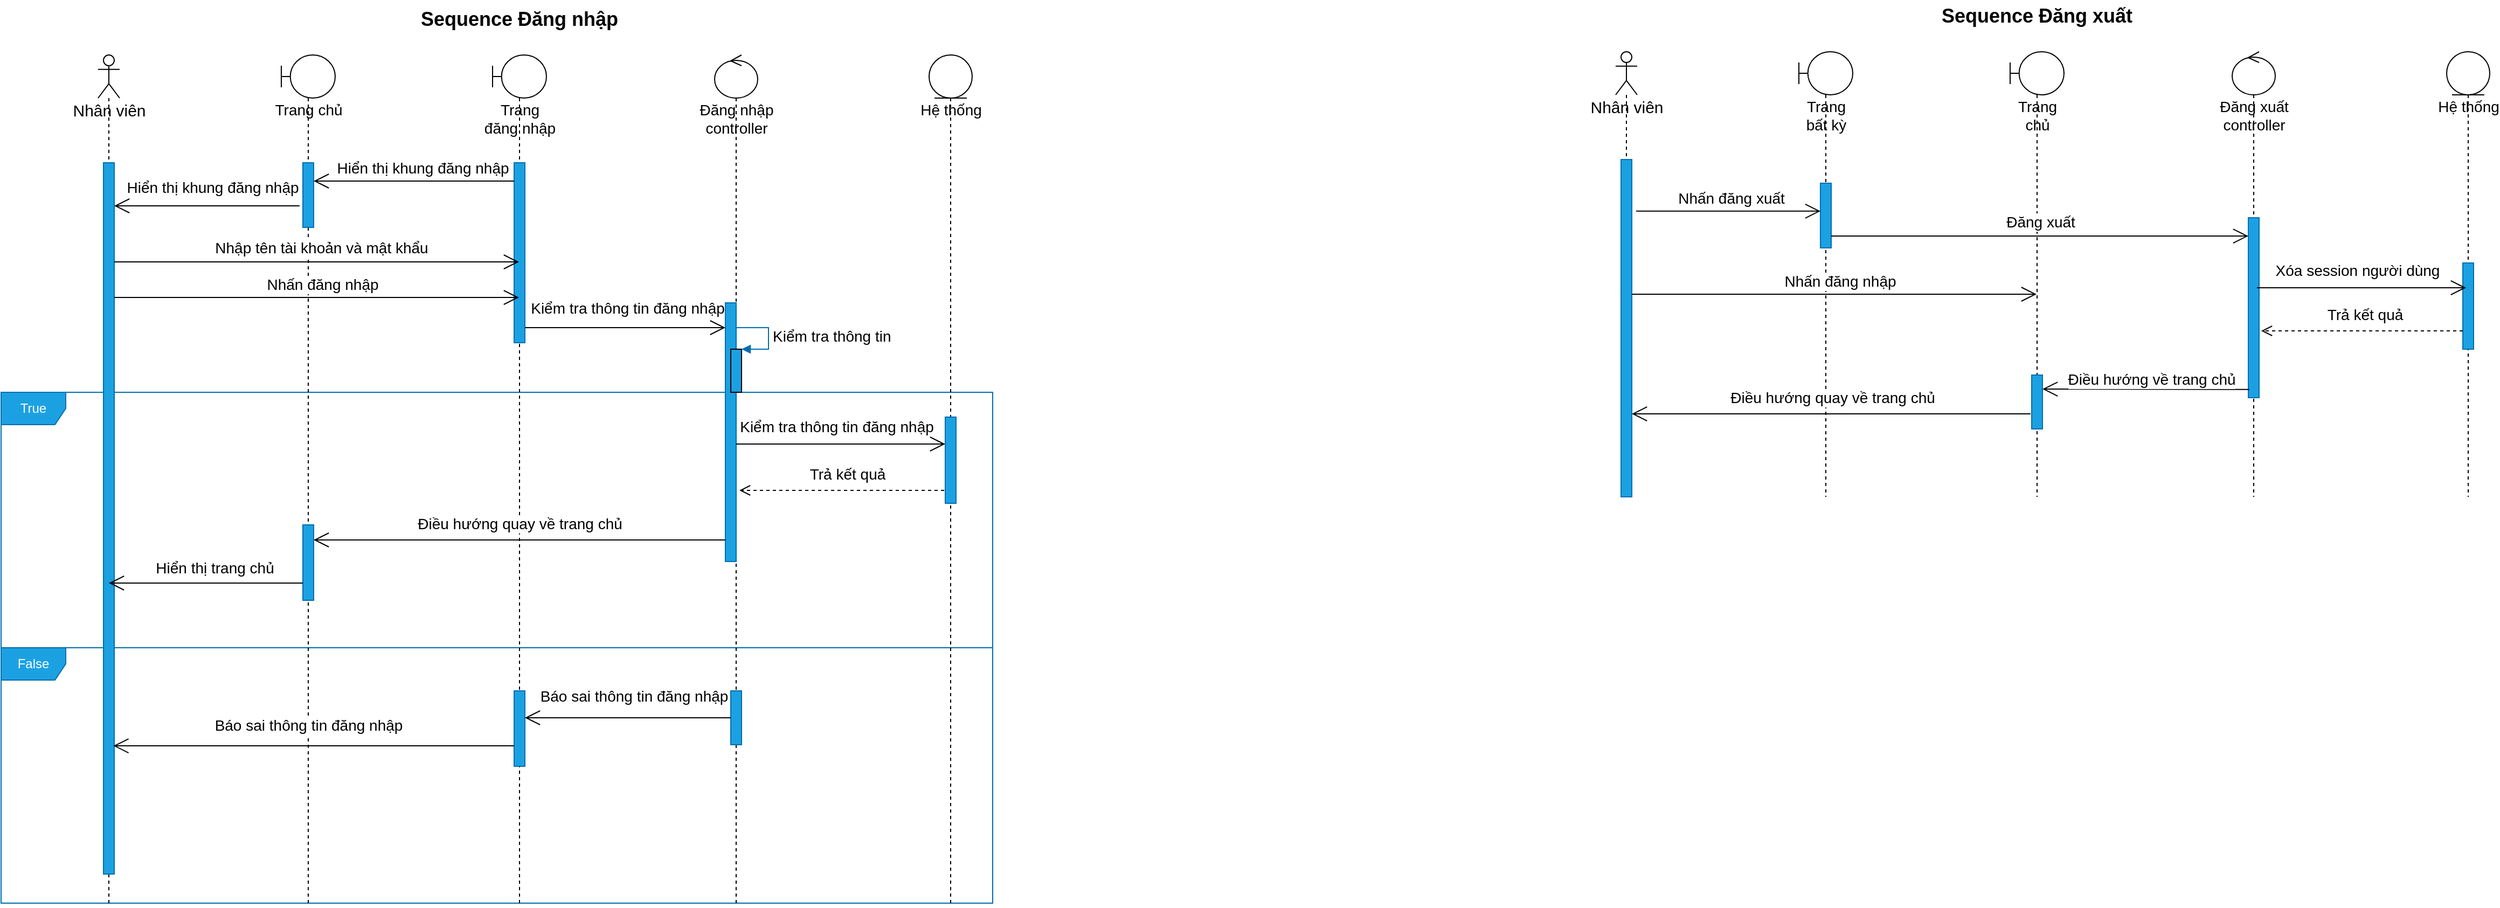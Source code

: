 <mxfile version="14.1.9" type="github"><diagram id="Hn3eFLkJSdwTzUR2K6mD" name="Page-1"><mxGraphModel dx="1022" dy="838" grid="0" gridSize="10" guides="1" tooltips="1" connect="1" arrows="1" fold="1" page="0" pageScale="1" pageWidth="827" pageHeight="1169" math="0" shadow="0"><root><mxCell id="0"/><mxCell id="1" parent="0"/><mxCell id="Cwda1IDeNjvF-CxA3AEY-31" value="False" style="shape=umlFrame;whiteSpace=wrap;html=1;strokeColor=#006EAF;fillColor=#1ba1e2;fontColor=#ffffff;" vertex="1" parent="1"><mxGeometry x="470" y="910" width="920" height="237" as="geometry"/></mxCell><mxCell id="Cwda1IDeNjvF-CxA3AEY-1" value="True" style="shape=umlFrame;whiteSpace=wrap;html=1;strokeColor=#006EAF;fillColor=#1ba1e2;fontColor=#ffffff;" vertex="1" parent="1"><mxGeometry x="470" y="673" width="920" height="237" as="geometry"/></mxCell><mxCell id="Cwda1IDeNjvF-CxA3AEY-2" value="Nhân viên" style="shape=umlLifeline;participant=umlActor;perimeter=lifelinePerimeter;html=1;container=1;collapsible=0;recursiveResize=0;verticalAlign=top;spacingTop=36;outlineConnect=0;fontSize=15;" vertex="1" parent="1"><mxGeometry x="560" y="360" width="20" height="790" as="geometry"/></mxCell><mxCell id="Cwda1IDeNjvF-CxA3AEY-3" value="" style="html=1;points=[];perimeter=orthogonalPerimeter;fillColor=#1ba1e2;strokeColor=#006EAF;fontColor=#ffffff;" vertex="1" parent="1"><mxGeometry x="565" y="460" width="10" height="660" as="geometry"/></mxCell><mxCell id="Cwda1IDeNjvF-CxA3AEY-4" value="Trang chủ" style="shape=umlLifeline;participant=umlBoundary;perimeter=lifelinePerimeter;html=1;container=1;collapsible=0;recursiveResize=0;verticalAlign=top;spacingTop=36;outlineConnect=0;fontSize=14;" vertex="1" parent="1"><mxGeometry x="730" y="360" width="50" height="790" as="geometry"/></mxCell><mxCell id="Cwda1IDeNjvF-CxA3AEY-5" value="" style="html=1;points=[];perimeter=orthogonalPerimeter;fillColor=#1ba1e2;strokeColor=#006EAF;fontColor=#ffffff;" vertex="1" parent="Cwda1IDeNjvF-CxA3AEY-4"><mxGeometry x="20" y="436" width="10" height="70" as="geometry"/></mxCell><mxCell id="Cwda1IDeNjvF-CxA3AEY-6" value="" style="html=1;points=[];perimeter=orthogonalPerimeter;fillColor=#1ba1e2;strokeColor=#006EAF;fontColor=#ffffff;" vertex="1" parent="1"><mxGeometry x="750" y="460" width="10" height="60" as="geometry"/></mxCell><mxCell id="Cwda1IDeNjvF-CxA3AEY-7" value="Trang &lt;br style=&quot;font-size: 14px;&quot;&gt;đăng nhập" style="shape=umlLifeline;participant=umlBoundary;perimeter=lifelinePerimeter;html=1;container=1;collapsible=0;recursiveResize=0;verticalAlign=top;spacingTop=36;outlineConnect=0;fontSize=14;" vertex="1" parent="1"><mxGeometry x="926" y="360" width="50" height="790" as="geometry"/></mxCell><mxCell id="Cwda1IDeNjvF-CxA3AEY-37" value="" style="html=1;points=[];perimeter=orthogonalPerimeter;fillColor=#1ba1e2;strokeColor=#006EAF;fontColor=#ffffff;" vertex="1" parent="Cwda1IDeNjvF-CxA3AEY-7"><mxGeometry x="20" y="590" width="10" height="70" as="geometry"/></mxCell><mxCell id="Cwda1IDeNjvF-CxA3AEY-8" value="" style="html=1;points=[];perimeter=orthogonalPerimeter;fillColor=#1ba1e2;strokeColor=#006EAF;fontColor=#ffffff;" vertex="1" parent="1"><mxGeometry x="946" y="460" width="10" height="167" as="geometry"/></mxCell><mxCell id="Cwda1IDeNjvF-CxA3AEY-9" value="Đăng nhập &lt;br style=&quot;font-size: 14px;&quot;&gt;controller" style="shape=umlLifeline;participant=umlControl;perimeter=lifelinePerimeter;html=1;container=1;collapsible=0;recursiveResize=0;verticalAlign=top;spacingTop=36;outlineConnect=0;fontSize=14;" vertex="1" parent="1"><mxGeometry x="1132" y="360" width="40" height="790" as="geometry"/></mxCell><mxCell id="Cwda1IDeNjvF-CxA3AEY-10" value="Trả kết quả" style="html=1;verticalAlign=bottom;endArrow=open;dashed=1;endSize=8;fontSize=14;" edge="1" parent="Cwda1IDeNjvF-CxA3AEY-9"><mxGeometry x="-0.02" y="-4" relative="1" as="geometry"><mxPoint x="219" y="404" as="sourcePoint"/><mxPoint x="23" y="404" as="targetPoint"/><mxPoint as="offset"/></mxGeometry></mxCell><mxCell id="Cwda1IDeNjvF-CxA3AEY-36" value="" style="html=1;points=[];perimeter=orthogonalPerimeter;fillColor=#1ba1e2;strokeColor=#006EAF;fontColor=#ffffff;" vertex="1" parent="Cwda1IDeNjvF-CxA3AEY-9"><mxGeometry x="15" y="590" width="10" height="50" as="geometry"/></mxCell><mxCell id="Cwda1IDeNjvF-CxA3AEY-11" value="" style="html=1;points=[];perimeter=orthogonalPerimeter;fillColor=#1ba1e2;strokeColor=#006EAF;fontColor=#ffffff;" vertex="1" parent="1"><mxGeometry x="1142" y="590" width="10" height="240" as="geometry"/></mxCell><mxCell id="Cwda1IDeNjvF-CxA3AEY-12" value="Hệ thống" style="shape=umlLifeline;participant=umlEntity;perimeter=lifelinePerimeter;html=1;container=1;collapsible=0;recursiveResize=0;verticalAlign=top;spacingTop=36;outlineConnect=0;fontSize=14;" vertex="1" parent="1"><mxGeometry x="1331" y="360" width="40" height="790" as="geometry"/></mxCell><mxCell id="Cwda1IDeNjvF-CxA3AEY-13" value="" style="html=1;points=[];perimeter=orthogonalPerimeter;fillColor=#1ba1e2;strokeColor=#006EAF;fontColor=#ffffff;" vertex="1" parent="Cwda1IDeNjvF-CxA3AEY-12"><mxGeometry x="15" y="336" width="10" height="80" as="geometry"/></mxCell><mxCell id="Cwda1IDeNjvF-CxA3AEY-14" value="" style="endArrow=open;endFill=1;endSize=12;html=1;fontSize=14;" edge="1" parent="1" target="Cwda1IDeNjvF-CxA3AEY-3"><mxGeometry width="160" relative="1" as="geometry"><mxPoint x="747" y="500" as="sourcePoint"/><mxPoint x="769" y="607" as="targetPoint"/></mxGeometry></mxCell><mxCell id="Cwda1IDeNjvF-CxA3AEY-15" value="Hiển thị khung đăng nhập" style="edgeLabel;html=1;align=center;verticalAlign=middle;resizable=0;points=[];fontSize=14;" vertex="1" connectable="0" parent="Cwda1IDeNjvF-CxA3AEY-14"><mxGeometry x="-0.674" relative="1" as="geometry"><mxPoint x="-53" y="-17" as="offset"/></mxGeometry></mxCell><mxCell id="Cwda1IDeNjvF-CxA3AEY-16" value="" style="endArrow=open;endFill=1;endSize=12;html=1;fontSize=14;" edge="1" parent="1"><mxGeometry width="160" relative="1" as="geometry"><mxPoint x="946" y="477" as="sourcePoint"/><mxPoint x="760" y="477" as="targetPoint"/></mxGeometry></mxCell><mxCell id="Cwda1IDeNjvF-CxA3AEY-17" value="Hiển thị khung đăng nhập" style="edgeLabel;html=1;align=center;verticalAlign=middle;resizable=0;points=[];fontSize=14;" vertex="1" connectable="0" parent="Cwda1IDeNjvF-CxA3AEY-16"><mxGeometry x="-0.674" relative="1" as="geometry"><mxPoint x="-55" y="-12" as="offset"/></mxGeometry></mxCell><mxCell id="Cwda1IDeNjvF-CxA3AEY-18" value="" style="endArrow=open;endFill=1;endSize=12;html=1;fontSize=14;" edge="1" parent="1" source="Cwda1IDeNjvF-CxA3AEY-3" target="Cwda1IDeNjvF-CxA3AEY-7"><mxGeometry width="160" relative="1" as="geometry"><mxPoint x="598" y="552" as="sourcePoint"/><mxPoint x="950.5" y="552" as="targetPoint"/><Array as="points"><mxPoint x="710" y="552"/></Array></mxGeometry></mxCell><mxCell id="Cwda1IDeNjvF-CxA3AEY-19" value="Nhập tên tài khoản và mật khẩu" style="edgeLabel;html=1;align=center;verticalAlign=middle;resizable=0;points=[];fontSize=14;" vertex="1" connectable="0" parent="Cwda1IDeNjvF-CxA3AEY-18"><mxGeometry x="-0.674" relative="1" as="geometry"><mxPoint x="131" y="-13" as="offset"/></mxGeometry></mxCell><mxCell id="Cwda1IDeNjvF-CxA3AEY-20" value="" style="endArrow=open;endFill=1;endSize=12;html=1;fontSize=14;" edge="1" parent="1" source="Cwda1IDeNjvF-CxA3AEY-3" target="Cwda1IDeNjvF-CxA3AEY-7"><mxGeometry width="160" relative="1" as="geometry"><mxPoint x="582.997" y="585.0" as="sourcePoint"/><mxPoint x="963.83" y="585.0" as="targetPoint"/><Array as="points"><mxPoint x="723.33" y="585"/></Array></mxGeometry></mxCell><mxCell id="Cwda1IDeNjvF-CxA3AEY-21" value="Nhấn đăng nhập" style="edgeLabel;html=1;align=center;verticalAlign=middle;resizable=0;points=[];fontSize=14;" vertex="1" connectable="0" parent="Cwda1IDeNjvF-CxA3AEY-20"><mxGeometry x="-0.674" relative="1" as="geometry"><mxPoint x="132" y="-12" as="offset"/></mxGeometry></mxCell><mxCell id="Cwda1IDeNjvF-CxA3AEY-22" value="" style="endArrow=open;endFill=1;endSize=12;html=1;fontSize=14;" edge="1" parent="1" target="Cwda1IDeNjvF-CxA3AEY-11"><mxGeometry width="160" relative="1" as="geometry"><mxPoint x="956" y="613" as="sourcePoint"/><mxPoint x="1089" y="633" as="targetPoint"/><Array as="points"/></mxGeometry></mxCell><mxCell id="Cwda1IDeNjvF-CxA3AEY-23" value="Kiểm tra thông tin đăng nhập" style="edgeLabel;html=1;align=center;verticalAlign=middle;resizable=0;points=[];fontSize=14;" vertex="1" connectable="0" parent="Cwda1IDeNjvF-CxA3AEY-22"><mxGeometry x="-0.674" relative="1" as="geometry"><mxPoint x="64" y="-18" as="offset"/></mxGeometry></mxCell><mxCell id="Cwda1IDeNjvF-CxA3AEY-24" value="" style="html=1;points=[];perimeter=orthogonalPerimeter;fillColor=#1ba1e2;fontColor=#ffffff;" vertex="1" parent="1"><mxGeometry x="1147" y="633" width="10" height="40" as="geometry"/></mxCell><mxCell id="Cwda1IDeNjvF-CxA3AEY-25" value="Kiểm tra thông tin" style="edgeStyle=orthogonalEdgeStyle;html=1;align=left;spacingLeft=2;endArrow=block;rounded=0;entryX=1;entryY=0;fillColor=#1ba1e2;strokeColor=#006EAF;fontSize=14;" edge="1" parent="1" target="Cwda1IDeNjvF-CxA3AEY-24"><mxGeometry relative="1" as="geometry"><mxPoint x="1152" y="613" as="sourcePoint"/><Array as="points"><mxPoint x="1182" y="613"/></Array></mxGeometry></mxCell><mxCell id="Cwda1IDeNjvF-CxA3AEY-26" value="" style="endArrow=open;endFill=1;endSize=12;html=1;fontSize=14;" edge="1" parent="1"><mxGeometry width="160" relative="1" as="geometry"><mxPoint x="1152" y="721" as="sourcePoint"/><mxPoint x="1346" y="721" as="targetPoint"/><Array as="points"><mxPoint x="1250" y="721"/></Array></mxGeometry></mxCell><mxCell id="Cwda1IDeNjvF-CxA3AEY-27" value="Kiểm tra thông tin đăng nhập" style="edgeLabel;html=1;align=center;verticalAlign=middle;resizable=0;points=[];fontSize=14;" vertex="1" connectable="0" parent="Cwda1IDeNjvF-CxA3AEY-26"><mxGeometry x="-0.674" relative="1" as="geometry"><mxPoint x="61" y="-16" as="offset"/></mxGeometry></mxCell><mxCell id="Cwda1IDeNjvF-CxA3AEY-28" value="" style="endArrow=open;endFill=1;endSize=12;html=1;" edge="1" parent="1" source="Cwda1IDeNjvF-CxA3AEY-11" target="Cwda1IDeNjvF-CxA3AEY-5"><mxGeometry width="160" relative="1" as="geometry"><mxPoint x="585" y="595" as="sourcePoint"/><mxPoint x="960.5" y="595" as="targetPoint"/><Array as="points"><mxPoint x="900" y="810"/></Array></mxGeometry></mxCell><mxCell id="Cwda1IDeNjvF-CxA3AEY-30" value="Điều hướng quay về trang chủ" style="edgeLabel;html=1;align=center;verticalAlign=middle;resizable=0;points=[];fontSize=14;" vertex="1" connectable="0" parent="Cwda1IDeNjvF-CxA3AEY-28"><mxGeometry x="0.094" y="-1" relative="1" as="geometry"><mxPoint x="18" y="-14" as="offset"/></mxGeometry></mxCell><mxCell id="Cwda1IDeNjvF-CxA3AEY-33" value="" style="endArrow=open;endFill=1;endSize=12;html=1;" edge="1" parent="1" target="Cwda1IDeNjvF-CxA3AEY-2"><mxGeometry width="160" relative="1" as="geometry"><mxPoint x="750" y="850" as="sourcePoint"/><mxPoint x="430" y="850" as="targetPoint"/><Array as="points"><mxPoint x="570" y="850"/></Array></mxGeometry></mxCell><mxCell id="Cwda1IDeNjvF-CxA3AEY-35" value="Hiển thị trang chủ" style="edgeLabel;html=1;align=center;verticalAlign=middle;resizable=0;points=[];fontSize=14;" vertex="1" connectable="0" parent="Cwda1IDeNjvF-CxA3AEY-33"><mxGeometry x="0.094" y="-1" relative="1" as="geometry"><mxPoint x="16" y="-13" as="offset"/></mxGeometry></mxCell><mxCell id="Cwda1IDeNjvF-CxA3AEY-38" value="" style="endArrow=open;endFill=1;endSize=12;html=1;" edge="1" parent="1" source="Cwda1IDeNjvF-CxA3AEY-36" target="Cwda1IDeNjvF-CxA3AEY-37"><mxGeometry width="160" relative="1" as="geometry"><mxPoint x="1140" y="963" as="sourcePoint"/><mxPoint x="760" y="980" as="targetPoint"/><Array as="points"/></mxGeometry></mxCell><mxCell id="Cwda1IDeNjvF-CxA3AEY-39" value="Báo sai thông tin đăng nhập" style="edgeLabel;html=1;align=center;verticalAlign=middle;resizable=0;points=[];fontSize=14;" vertex="1" connectable="0" parent="Cwda1IDeNjvF-CxA3AEY-38"><mxGeometry x="0.094" y="-1" relative="1" as="geometry"><mxPoint x="14" y="-19" as="offset"/></mxGeometry></mxCell><mxCell id="Cwda1IDeNjvF-CxA3AEY-41" value="" style="endArrow=open;endFill=1;endSize=12;html=1;entryX=0.917;entryY=0.841;entryDx=0;entryDy=0;entryPerimeter=0;" edge="1" parent="1"><mxGeometry width="160" relative="1" as="geometry"><mxPoint x="946" y="1001.06" as="sourcePoint"/><mxPoint x="574.17" y="1001.06" as="targetPoint"/><Array as="points"/></mxGeometry></mxCell><mxCell id="Cwda1IDeNjvF-CxA3AEY-42" value="Báo sai thông tin đăng nhập" style="edgeLabel;html=1;align=center;verticalAlign=middle;resizable=0;points=[];fontSize=14;" vertex="1" connectable="0" parent="Cwda1IDeNjvF-CxA3AEY-41"><mxGeometry x="0.094" y="-1" relative="1" as="geometry"><mxPoint x="12" y="-18.06" as="offset"/></mxGeometry></mxCell><mxCell id="Cwda1IDeNjvF-CxA3AEY-81" value="Sequence Đăng nhập" style="text;align=center;fontStyle=1;verticalAlign=middle;spacingLeft=3;spacingRight=3;strokeColor=none;rotatable=0;points=[[0,0.5],[1,0.5]];portConstraint=eastwest;fontSize=18;" vertex="1" parent="1"><mxGeometry x="853.25" y="312" width="195.5" height="26" as="geometry"/></mxCell><mxCell id="Cwda1IDeNjvF-CxA3AEY-162" value="Nhân viên" style="shape=umlLifeline;participant=umlActor;perimeter=lifelinePerimeter;html=1;container=1;collapsible=0;recursiveResize=0;verticalAlign=top;spacingTop=36;outlineConnect=0;fontSize=15;" vertex="1" parent="1"><mxGeometry x="1968" y="357" width="20" height="408" as="geometry"/></mxCell><mxCell id="Cwda1IDeNjvF-CxA3AEY-163" value="" style="html=1;points=[];perimeter=orthogonalPerimeter;fillColor=#1ba1e2;strokeColor=#006EAF;fontColor=#ffffff;" vertex="1" parent="1"><mxGeometry x="1973" y="457" width="10" height="313" as="geometry"/></mxCell><mxCell id="Cwda1IDeNjvF-CxA3AEY-164" value="Trang &lt;br&gt;bất kỳ" style="shape=umlLifeline;participant=umlBoundary;perimeter=lifelinePerimeter;html=1;container=1;collapsible=0;recursiveResize=0;verticalAlign=top;spacingTop=36;outlineConnect=0;fontSize=14;" vertex="1" parent="1"><mxGeometry x="2138" y="357" width="50" height="413" as="geometry"/></mxCell><mxCell id="Cwda1IDeNjvF-CxA3AEY-166" value="" style="html=1;points=[];perimeter=orthogonalPerimeter;fillColor=#1ba1e2;strokeColor=#006EAF;fontColor=#ffffff;" vertex="1" parent="Cwda1IDeNjvF-CxA3AEY-164"><mxGeometry x="20" y="122" width="10" height="60" as="geometry"/></mxCell><mxCell id="Cwda1IDeNjvF-CxA3AEY-167" value="Trang &lt;br style=&quot;font-size: 14px&quot;&gt;chủ" style="shape=umlLifeline;participant=umlBoundary;perimeter=lifelinePerimeter;html=1;container=1;collapsible=0;recursiveResize=0;verticalAlign=top;spacingTop=36;outlineConnect=0;fontSize=14;" vertex="1" parent="1"><mxGeometry x="2334" y="357" width="50" height="413" as="geometry"/></mxCell><mxCell id="Cwda1IDeNjvF-CxA3AEY-199" value="" style="html=1;points=[];perimeter=orthogonalPerimeter;fillColor=#1ba1e2;strokeColor=#006EAF;fontColor=#ffffff;" vertex="1" parent="Cwda1IDeNjvF-CxA3AEY-167"><mxGeometry x="20" y="300" width="10" height="50" as="geometry"/></mxCell><mxCell id="Cwda1IDeNjvF-CxA3AEY-170" value="Đăng xuất&lt;br style=&quot;font-size: 14px&quot;&gt;controller" style="shape=umlLifeline;participant=umlControl;perimeter=lifelinePerimeter;html=1;container=1;collapsible=0;recursiveResize=0;verticalAlign=top;spacingTop=36;outlineConnect=0;fontSize=14;" vertex="1" parent="1"><mxGeometry x="2540" y="357" width="40" height="413" as="geometry"/></mxCell><mxCell id="Cwda1IDeNjvF-CxA3AEY-169" value="" style="html=1;points=[];perimeter=orthogonalPerimeter;fillColor=#1ba1e2;strokeColor=#006EAF;fontColor=#ffffff;" vertex="1" parent="Cwda1IDeNjvF-CxA3AEY-170"><mxGeometry x="15" y="154" width="10" height="167" as="geometry"/></mxCell><mxCell id="Cwda1IDeNjvF-CxA3AEY-174" value="Hệ thống" style="shape=umlLifeline;participant=umlEntity;perimeter=lifelinePerimeter;html=1;container=1;collapsible=0;recursiveResize=0;verticalAlign=top;spacingTop=36;outlineConnect=0;fontSize=14;" vertex="1" parent="1"><mxGeometry x="2739" y="357" width="40" height="413" as="geometry"/></mxCell><mxCell id="Cwda1IDeNjvF-CxA3AEY-175" value="" style="html=1;points=[];perimeter=orthogonalPerimeter;fillColor=#1ba1e2;strokeColor=#006EAF;fontColor=#ffffff;" vertex="1" parent="Cwda1IDeNjvF-CxA3AEY-174"><mxGeometry x="15" y="196" width="10" height="80" as="geometry"/></mxCell><mxCell id="Cwda1IDeNjvF-CxA3AEY-176" value="" style="endArrow=open;endFill=1;endSize=12;html=1;fontSize=14;exitX=1.4;exitY=0.153;exitDx=0;exitDy=0;exitPerimeter=0;" edge="1" parent="1" target="Cwda1IDeNjvF-CxA3AEY-166" source="Cwda1IDeNjvF-CxA3AEY-163"><mxGeometry width="160" relative="1" as="geometry"><mxPoint x="2071" y="486.5" as="sourcePoint"/><mxPoint x="2166" y="487" as="targetPoint"/></mxGeometry></mxCell><mxCell id="Cwda1IDeNjvF-CxA3AEY-177" value="Nhấn đăng xuất" style="edgeLabel;html=1;align=center;verticalAlign=middle;resizable=0;points=[];fontSize=14;" vertex="1" connectable="0" parent="Cwda1IDeNjvF-CxA3AEY-176"><mxGeometry x="-0.674" relative="1" as="geometry"><mxPoint x="60" y="-12" as="offset"/></mxGeometry></mxCell><mxCell id="Cwda1IDeNjvF-CxA3AEY-180" value="" style="endArrow=open;endFill=1;endSize=12;html=1;fontSize=14;exitX=1;exitY=0.817;exitDx=0;exitDy=0;exitPerimeter=0;" edge="1" parent="1" source="Cwda1IDeNjvF-CxA3AEY-166" target="Cwda1IDeNjvF-CxA3AEY-169"><mxGeometry width="160" relative="1" as="geometry"><mxPoint x="2168" y="497" as="sourcePoint"/><mxPoint x="2543.5" y="497" as="targetPoint"/><Array as="points"/></mxGeometry></mxCell><mxCell id="Cwda1IDeNjvF-CxA3AEY-181" value="Đăng xuất" style="edgeLabel;html=1;align=center;verticalAlign=middle;resizable=0;points=[];fontSize=14;" vertex="1" connectable="0" parent="Cwda1IDeNjvF-CxA3AEY-180"><mxGeometry x="-0.674" relative="1" as="geometry"><mxPoint x="131" y="-13" as="offset"/></mxGeometry></mxCell><mxCell id="Cwda1IDeNjvF-CxA3AEY-182" value="" style="endArrow=open;endFill=1;endSize=12;html=1;fontSize=14;" edge="1" parent="1" source="Cwda1IDeNjvF-CxA3AEY-163" target="Cwda1IDeNjvF-CxA3AEY-167"><mxGeometry width="160" relative="1" as="geometry"><mxPoint x="1990.997" y="582.0" as="sourcePoint"/><mxPoint x="2371.83" y="582.0" as="targetPoint"/><Array as="points"><mxPoint x="2131.33" y="582"/></Array></mxGeometry></mxCell><mxCell id="Cwda1IDeNjvF-CxA3AEY-183" value="Nhấn đăng nhập" style="edgeLabel;html=1;align=center;verticalAlign=middle;resizable=0;points=[];fontSize=14;" vertex="1" connectable="0" parent="Cwda1IDeNjvF-CxA3AEY-182"><mxGeometry x="-0.674" relative="1" as="geometry"><mxPoint x="132" y="-12" as="offset"/></mxGeometry></mxCell><mxCell id="Cwda1IDeNjvF-CxA3AEY-188" value="" style="endArrow=open;endFill=1;endSize=12;html=1;fontSize=14;" edge="1" parent="1"><mxGeometry width="160" relative="1" as="geometry"><mxPoint x="2563" y="576" as="sourcePoint"/><mxPoint x="2757" y="576" as="targetPoint"/><Array as="points"><mxPoint x="2661" y="576"/></Array></mxGeometry></mxCell><mxCell id="Cwda1IDeNjvF-CxA3AEY-189" value="Xóa session người dùng" style="edgeLabel;html=1;align=center;verticalAlign=middle;resizable=0;points=[];fontSize=14;" vertex="1" connectable="0" parent="Cwda1IDeNjvF-CxA3AEY-188"><mxGeometry x="-0.674" relative="1" as="geometry"><mxPoint x="61" y="-16" as="offset"/></mxGeometry></mxCell><mxCell id="Cwda1IDeNjvF-CxA3AEY-198" value="Sequence Đăng xuất" style="text;align=center;fontStyle=1;verticalAlign=middle;spacingLeft=3;spacingRight=3;strokeColor=none;rotatable=0;points=[[0,0.5],[1,0.5]];portConstraint=eastwest;fontSize=18;" vertex="1" parent="1"><mxGeometry x="2261.25" y="309" width="195.5" height="26" as="geometry"/></mxCell><mxCell id="Cwda1IDeNjvF-CxA3AEY-171" value="Trả kết quả" style="html=1;verticalAlign=bottom;endArrow=open;dashed=1;endSize=8;fontSize=14;" edge="1" parent="1" source="Cwda1IDeNjvF-CxA3AEY-175"><mxGeometry x="-0.02" y="-4" relative="1" as="geometry"><mxPoint x="2750" y="616" as="sourcePoint"/><mxPoint x="2567" y="616" as="targetPoint"/><mxPoint as="offset"/></mxGeometry></mxCell><mxCell id="Cwda1IDeNjvF-CxA3AEY-200" value="" style="endArrow=open;endFill=1;endSize=12;html=1;fontSize=14;exitX=0.083;exitY=0.954;exitDx=0;exitDy=0;exitPerimeter=0;" edge="1" parent="1" source="Cwda1IDeNjvF-CxA3AEY-169"><mxGeometry width="160" relative="1" as="geometry"><mxPoint x="2559.5" y="659" as="sourcePoint"/><mxPoint x="2364" y="670" as="targetPoint"/><Array as="points"/></mxGeometry></mxCell><mxCell id="Cwda1IDeNjvF-CxA3AEY-201" value="Điều hướng về trang chủ" style="edgeLabel;html=1;align=center;verticalAlign=middle;resizable=0;points=[];fontSize=14;" vertex="1" connectable="0" parent="Cwda1IDeNjvF-CxA3AEY-200"><mxGeometry x="-0.674" relative="1" as="geometry"><mxPoint x="-60" y="-10" as="offset"/></mxGeometry></mxCell><mxCell id="Cwda1IDeNjvF-CxA3AEY-202" value="" style="endArrow=open;endFill=1;endSize=12;html=1;" edge="1" parent="1" target="Cwda1IDeNjvF-CxA3AEY-163"><mxGeometry width="160" relative="1" as="geometry"><mxPoint x="2353" y="693" as="sourcePoint"/><mxPoint x="1964" y="689" as="targetPoint"/><Array as="points"/></mxGeometry></mxCell><mxCell id="Cwda1IDeNjvF-CxA3AEY-203" value="Điều hướng quay về trang chủ" style="edgeLabel;html=1;align=center;verticalAlign=middle;resizable=0;points=[];fontSize=14;" vertex="1" connectable="0" parent="Cwda1IDeNjvF-CxA3AEY-202"><mxGeometry x="0.094" y="-1" relative="1" as="geometry"><mxPoint x="18" y="-14" as="offset"/></mxGeometry></mxCell></root></mxGraphModel></diagram></mxfile>